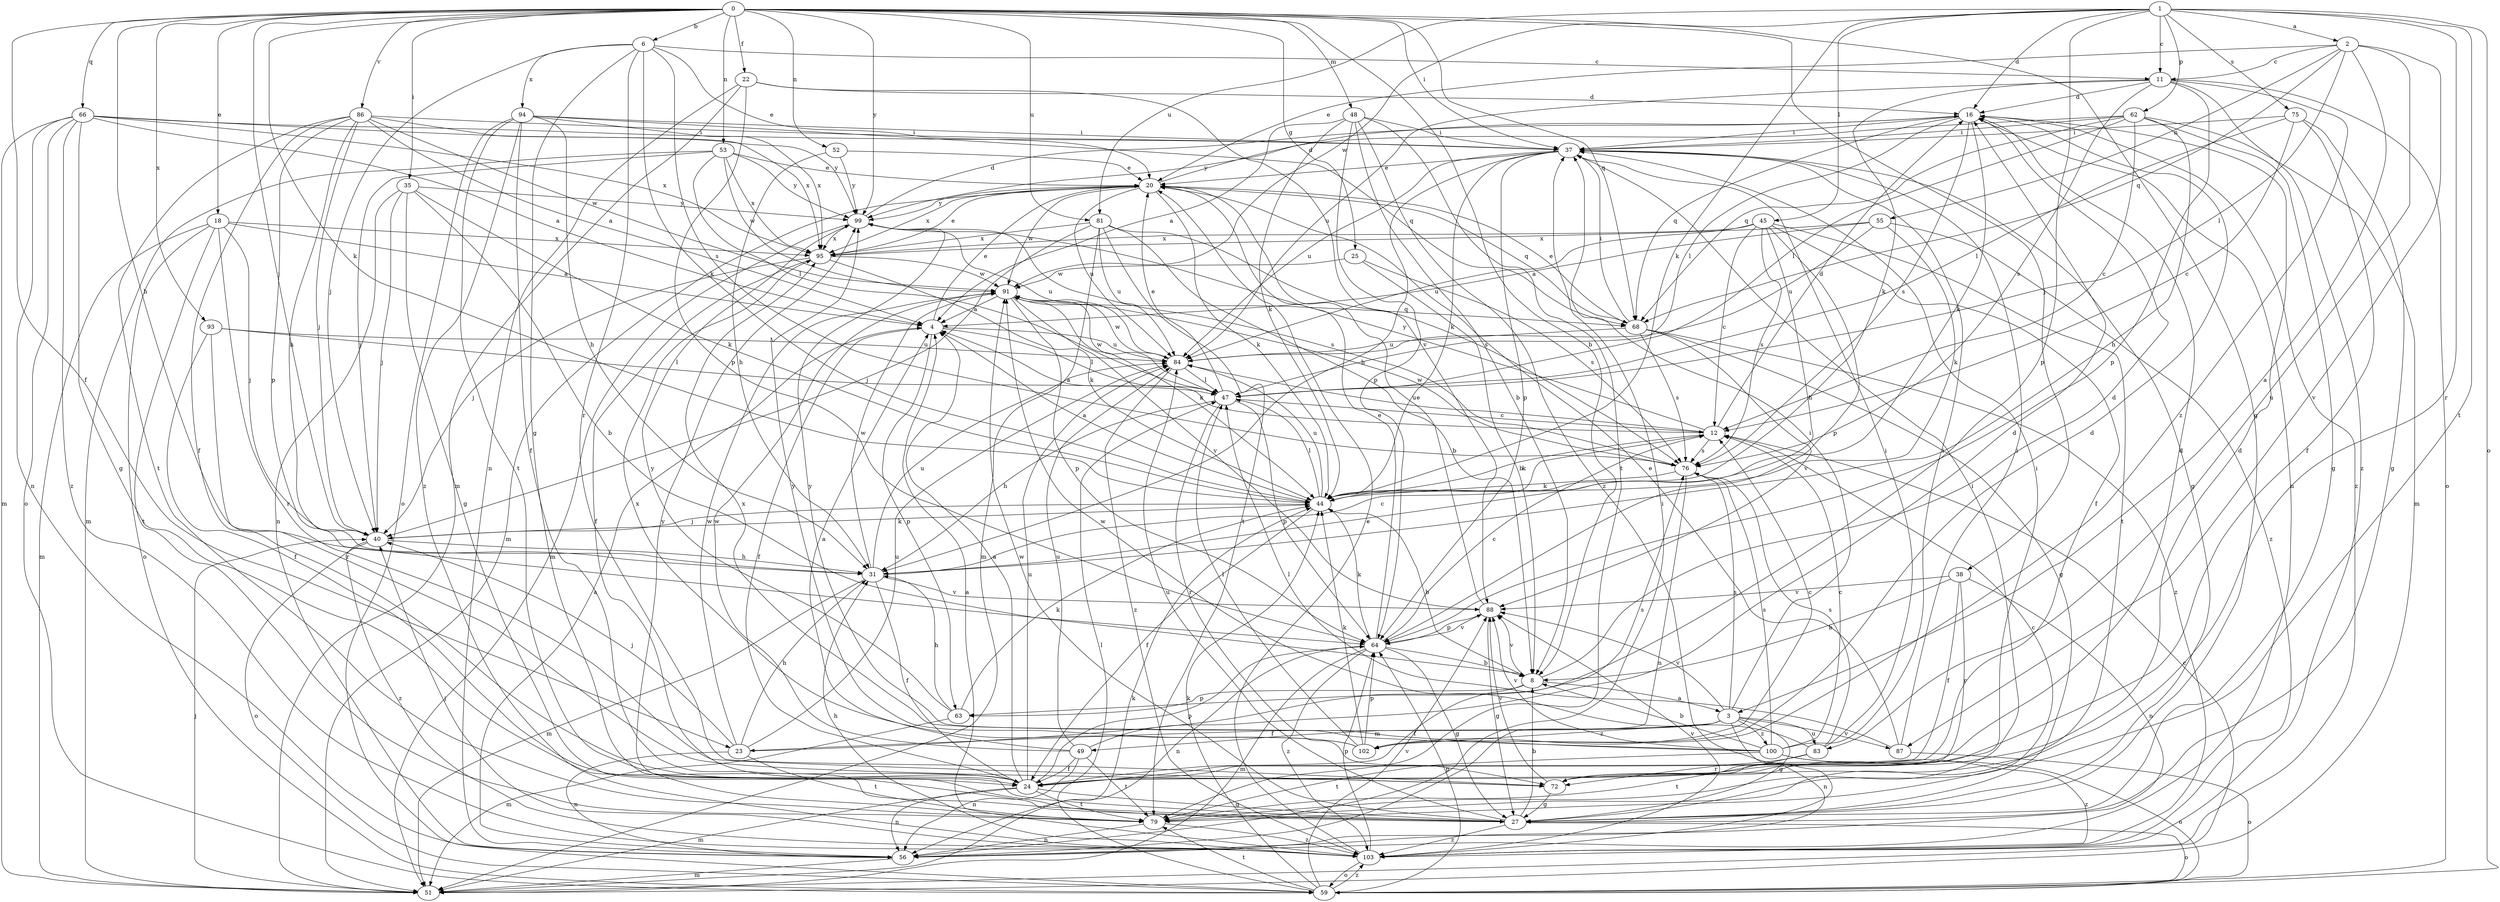 strict digraph  {
0;
1;
2;
3;
4;
6;
8;
11;
12;
16;
18;
20;
22;
23;
24;
25;
27;
31;
35;
37;
38;
40;
44;
45;
47;
48;
49;
51;
52;
53;
55;
56;
59;
62;
63;
64;
66;
68;
72;
75;
76;
79;
81;
83;
84;
86;
87;
88;
91;
93;
94;
95;
99;
100;
102;
103;
0 -> 6  [label=b];
0 -> 8  [label=b];
0 -> 18  [label=e];
0 -> 22  [label=f];
0 -> 23  [label=f];
0 -> 25  [label=g];
0 -> 27  [label=g];
0 -> 31  [label=h];
0 -> 35  [label=i];
0 -> 37  [label=i];
0 -> 38  [label=j];
0 -> 40  [label=j];
0 -> 44  [label=k];
0 -> 48  [label=m];
0 -> 52  [label=n];
0 -> 53  [label=n];
0 -> 66  [label=q];
0 -> 68  [label=q];
0 -> 81  [label=u];
0 -> 86  [label=v];
0 -> 93  [label=x];
0 -> 99  [label=y];
1 -> 2  [label=a];
1 -> 11  [label=c];
1 -> 16  [label=d];
1 -> 44  [label=k];
1 -> 45  [label=l];
1 -> 59  [label=o];
1 -> 62  [label=p];
1 -> 63  [label=p];
1 -> 72  [label=r];
1 -> 75  [label=s];
1 -> 79  [label=t];
1 -> 81  [label=u];
1 -> 91  [label=w];
2 -> 3  [label=a];
2 -> 11  [label=c];
2 -> 20  [label=e];
2 -> 47  [label=l];
2 -> 55  [label=n];
2 -> 68  [label=q];
2 -> 83  [label=u];
2 -> 87  [label=v];
3 -> 23  [label=f];
3 -> 27  [label=g];
3 -> 37  [label=i];
3 -> 49  [label=m];
3 -> 56  [label=n];
3 -> 76  [label=s];
3 -> 83  [label=u];
3 -> 87  [label=v];
3 -> 88  [label=v];
3 -> 100  [label=z];
3 -> 102  [label=z];
4 -> 20  [label=e];
4 -> 24  [label=f];
4 -> 47  [label=l];
4 -> 63  [label=p];
4 -> 84  [label=u];
6 -> 11  [label=c];
6 -> 20  [label=e];
6 -> 27  [label=g];
6 -> 40  [label=j];
6 -> 44  [label=k];
6 -> 72  [label=r];
6 -> 76  [label=s];
6 -> 94  [label=x];
8 -> 3  [label=a];
8 -> 16  [label=d];
8 -> 24  [label=f];
8 -> 63  [label=p];
8 -> 88  [label=v];
11 -> 16  [label=d];
11 -> 44  [label=k];
11 -> 59  [label=o];
11 -> 64  [label=p];
11 -> 76  [label=s];
11 -> 84  [label=u];
11 -> 102  [label=z];
11 -> 103  [label=z];
12 -> 4  [label=a];
12 -> 16  [label=d];
12 -> 44  [label=k];
12 -> 76  [label=s];
12 -> 84  [label=u];
12 -> 99  [label=y];
16 -> 37  [label=i];
16 -> 44  [label=k];
16 -> 47  [label=l];
16 -> 56  [label=n];
16 -> 68  [label=q];
16 -> 76  [label=s];
16 -> 103  [label=z];
18 -> 4  [label=a];
18 -> 40  [label=j];
18 -> 51  [label=m];
18 -> 59  [label=o];
18 -> 72  [label=r];
18 -> 79  [label=t];
18 -> 95  [label=x];
20 -> 16  [label=d];
20 -> 44  [label=k];
20 -> 51  [label=m];
20 -> 68  [label=q];
20 -> 84  [label=u];
20 -> 91  [label=w];
20 -> 95  [label=x];
20 -> 99  [label=y];
22 -> 16  [label=d];
22 -> 51  [label=m];
22 -> 56  [label=n];
22 -> 64  [label=p];
22 -> 88  [label=v];
23 -> 31  [label=h];
23 -> 40  [label=j];
23 -> 56  [label=n];
23 -> 76  [label=s];
23 -> 79  [label=t];
23 -> 84  [label=u];
23 -> 91  [label=w];
24 -> 4  [label=a];
24 -> 16  [label=d];
24 -> 27  [label=g];
24 -> 51  [label=m];
24 -> 56  [label=n];
24 -> 64  [label=p];
24 -> 79  [label=t];
24 -> 84  [label=u];
25 -> 8  [label=b];
25 -> 76  [label=s];
25 -> 91  [label=w];
27 -> 8  [label=b];
27 -> 12  [label=c];
27 -> 59  [label=o];
27 -> 84  [label=u];
27 -> 91  [label=w];
27 -> 99  [label=y];
27 -> 103  [label=z];
31 -> 12  [label=c];
31 -> 24  [label=f];
31 -> 51  [label=m];
31 -> 84  [label=u];
31 -> 88  [label=v];
31 -> 91  [label=w];
35 -> 8  [label=b];
35 -> 27  [label=g];
35 -> 40  [label=j];
35 -> 44  [label=k];
35 -> 56  [label=n];
35 -> 99  [label=y];
37 -> 20  [label=e];
37 -> 27  [label=g];
37 -> 31  [label=h];
37 -> 44  [label=k];
37 -> 64  [label=p];
37 -> 84  [label=u];
38 -> 8  [label=b];
38 -> 24  [label=f];
38 -> 56  [label=n];
38 -> 72  [label=r];
38 -> 88  [label=v];
40 -> 31  [label=h];
40 -> 44  [label=k];
40 -> 59  [label=o];
40 -> 103  [label=z];
44 -> 4  [label=a];
44 -> 8  [label=b];
44 -> 24  [label=f];
44 -> 40  [label=j];
44 -> 47  [label=l];
44 -> 84  [label=u];
45 -> 12  [label=c];
45 -> 24  [label=f];
45 -> 31  [label=h];
45 -> 64  [label=p];
45 -> 76  [label=s];
45 -> 79  [label=t];
45 -> 84  [label=u];
45 -> 95  [label=x];
47 -> 12  [label=c];
47 -> 20  [label=e];
47 -> 31  [label=h];
47 -> 64  [label=p];
47 -> 72  [label=r];
47 -> 91  [label=w];
48 -> 4  [label=a];
48 -> 8  [label=b];
48 -> 37  [label=i];
48 -> 44  [label=k];
48 -> 64  [label=p];
48 -> 79  [label=t];
48 -> 103  [label=z];
49 -> 4  [label=a];
49 -> 16  [label=d];
49 -> 24  [label=f];
49 -> 56  [label=n];
49 -> 79  [label=t];
49 -> 84  [label=u];
49 -> 91  [label=w];
51 -> 12  [label=c];
51 -> 40  [label=j];
51 -> 44  [label=k];
52 -> 20  [label=e];
52 -> 31  [label=h];
52 -> 99  [label=y];
53 -> 20  [label=e];
53 -> 40  [label=j];
53 -> 47  [label=l];
53 -> 51  [label=m];
53 -> 91  [label=w];
53 -> 95  [label=x];
53 -> 99  [label=y];
55 -> 4  [label=a];
55 -> 44  [label=k];
55 -> 84  [label=u];
55 -> 95  [label=x];
55 -> 103  [label=z];
56 -> 4  [label=a];
56 -> 37  [label=i];
56 -> 51  [label=m];
59 -> 44  [label=k];
59 -> 47  [label=l];
59 -> 64  [label=p];
59 -> 79  [label=t];
59 -> 88  [label=v];
59 -> 103  [label=z];
62 -> 12  [label=c];
62 -> 27  [label=g];
62 -> 31  [label=h];
62 -> 37  [label=i];
62 -> 47  [label=l];
62 -> 51  [label=m];
62 -> 68  [label=q];
62 -> 99  [label=y];
63 -> 31  [label=h];
63 -> 44  [label=k];
63 -> 51  [label=m];
63 -> 99  [label=y];
64 -> 8  [label=b];
64 -> 12  [label=c];
64 -> 20  [label=e];
64 -> 27  [label=g];
64 -> 44  [label=k];
64 -> 51  [label=m];
64 -> 56  [label=n];
64 -> 88  [label=v];
64 -> 103  [label=z];
66 -> 4  [label=a];
66 -> 27  [label=g];
66 -> 37  [label=i];
66 -> 51  [label=m];
66 -> 56  [label=n];
66 -> 59  [label=o];
66 -> 95  [label=x];
66 -> 99  [label=y];
66 -> 103  [label=z];
68 -> 20  [label=e];
68 -> 27  [label=g];
68 -> 37  [label=i];
68 -> 76  [label=s];
68 -> 84  [label=u];
68 -> 88  [label=v];
68 -> 103  [label=z];
72 -> 16  [label=d];
72 -> 27  [label=g];
72 -> 37  [label=i];
72 -> 88  [label=v];
75 -> 12  [label=c];
75 -> 24  [label=f];
75 -> 27  [label=g];
75 -> 37  [label=i];
75 -> 47  [label=l];
76 -> 44  [label=k];
76 -> 56  [label=n];
76 -> 91  [label=w];
79 -> 37  [label=i];
79 -> 56  [label=n];
79 -> 103  [label=z];
81 -> 8  [label=b];
81 -> 40  [label=j];
81 -> 51  [label=m];
81 -> 76  [label=s];
81 -> 79  [label=t];
81 -> 84  [label=u];
81 -> 95  [label=x];
83 -> 37  [label=i];
83 -> 72  [label=r];
83 -> 76  [label=s];
83 -> 79  [label=t];
83 -> 91  [label=w];
84 -> 47  [label=l];
84 -> 91  [label=w];
84 -> 103  [label=z];
86 -> 4  [label=a];
86 -> 24  [label=f];
86 -> 31  [label=h];
86 -> 37  [label=i];
86 -> 40  [label=j];
86 -> 64  [label=p];
86 -> 79  [label=t];
86 -> 91  [label=w];
86 -> 95  [label=x];
87 -> 20  [label=e];
87 -> 37  [label=i];
87 -> 47  [label=l];
87 -> 59  [label=o];
88 -> 20  [label=e];
88 -> 27  [label=g];
88 -> 64  [label=p];
91 -> 4  [label=a];
91 -> 44  [label=k];
91 -> 64  [label=p];
91 -> 68  [label=q];
91 -> 88  [label=v];
93 -> 24  [label=f];
93 -> 47  [label=l];
93 -> 72  [label=r];
93 -> 84  [label=u];
94 -> 24  [label=f];
94 -> 31  [label=h];
94 -> 37  [label=i];
94 -> 59  [label=o];
94 -> 68  [label=q];
94 -> 79  [label=t];
94 -> 95  [label=x];
94 -> 103  [label=z];
95 -> 20  [label=e];
95 -> 24  [label=f];
95 -> 40  [label=j];
95 -> 44  [label=k];
95 -> 91  [label=w];
99 -> 16  [label=d];
99 -> 51  [label=m];
99 -> 76  [label=s];
99 -> 84  [label=u];
99 -> 95  [label=x];
100 -> 8  [label=b];
100 -> 12  [label=c];
100 -> 37  [label=i];
100 -> 59  [label=o];
100 -> 76  [label=s];
100 -> 79  [label=t];
100 -> 88  [label=v];
100 -> 95  [label=x];
100 -> 99  [label=y];
100 -> 103  [label=z];
102 -> 12  [label=c];
102 -> 16  [label=d];
102 -> 44  [label=k];
102 -> 47  [label=l];
102 -> 64  [label=p];
102 -> 95  [label=x];
102 -> 99  [label=y];
103 -> 4  [label=a];
103 -> 20  [label=e];
103 -> 31  [label=h];
103 -> 40  [label=j];
103 -> 59  [label=o];
103 -> 64  [label=p];
103 -> 88  [label=v];
}
